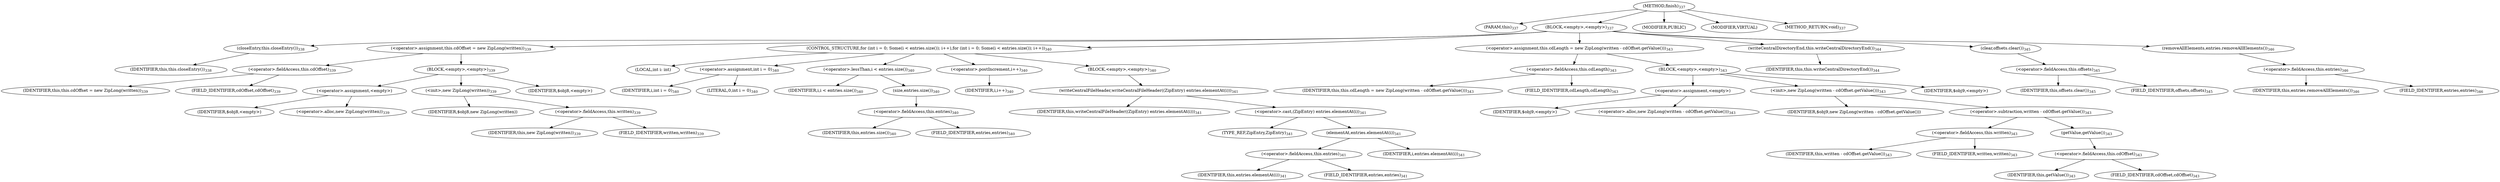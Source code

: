 digraph "finish" {  
"511" [label = <(METHOD,finish)<SUB>337</SUB>> ]
"10" [label = <(PARAM,this)<SUB>337</SUB>> ]
"512" [label = <(BLOCK,&lt;empty&gt;,&lt;empty&gt;)<SUB>337</SUB>> ]
"513" [label = <(closeEntry,this.closeEntry())<SUB>338</SUB>> ]
"9" [label = <(IDENTIFIER,this,this.closeEntry())<SUB>338</SUB>> ]
"514" [label = <(&lt;operator&gt;.assignment,this.cdOffset = new ZipLong(written))<SUB>339</SUB>> ]
"515" [label = <(&lt;operator&gt;.fieldAccess,this.cdOffset)<SUB>339</SUB>> ]
"516" [label = <(IDENTIFIER,this,this.cdOffset = new ZipLong(written))<SUB>339</SUB>> ]
"517" [label = <(FIELD_IDENTIFIER,cdOffset,cdOffset)<SUB>339</SUB>> ]
"518" [label = <(BLOCK,&lt;empty&gt;,&lt;empty&gt;)<SUB>339</SUB>> ]
"519" [label = <(&lt;operator&gt;.assignment,&lt;empty&gt;)> ]
"520" [label = <(IDENTIFIER,$obj8,&lt;empty&gt;)> ]
"521" [label = <(&lt;operator&gt;.alloc,new ZipLong(written))<SUB>339</SUB>> ]
"522" [label = <(&lt;init&gt;,new ZipLong(written))<SUB>339</SUB>> ]
"523" [label = <(IDENTIFIER,$obj8,new ZipLong(written))> ]
"524" [label = <(&lt;operator&gt;.fieldAccess,this.written)<SUB>339</SUB>> ]
"525" [label = <(IDENTIFIER,this,new ZipLong(written))<SUB>339</SUB>> ]
"526" [label = <(FIELD_IDENTIFIER,written,written)<SUB>339</SUB>> ]
"527" [label = <(IDENTIFIER,$obj8,&lt;empty&gt;)> ]
"528" [label = <(CONTROL_STRUCTURE,for (int i = 0; Some(i &lt; entries.size()); i++),for (int i = 0; Some(i &lt; entries.size()); i++))<SUB>340</SUB>> ]
"529" [label = <(LOCAL,int i: int)> ]
"530" [label = <(&lt;operator&gt;.assignment,int i = 0)<SUB>340</SUB>> ]
"531" [label = <(IDENTIFIER,i,int i = 0)<SUB>340</SUB>> ]
"532" [label = <(LITERAL,0,int i = 0)<SUB>340</SUB>> ]
"533" [label = <(&lt;operator&gt;.lessThan,i &lt; entries.size())<SUB>340</SUB>> ]
"534" [label = <(IDENTIFIER,i,i &lt; entries.size())<SUB>340</SUB>> ]
"535" [label = <(size,entries.size())<SUB>340</SUB>> ]
"536" [label = <(&lt;operator&gt;.fieldAccess,this.entries)<SUB>340</SUB>> ]
"537" [label = <(IDENTIFIER,this,entries.size())<SUB>340</SUB>> ]
"538" [label = <(FIELD_IDENTIFIER,entries,entries)<SUB>340</SUB>> ]
"539" [label = <(&lt;operator&gt;.postIncrement,i++)<SUB>340</SUB>> ]
"540" [label = <(IDENTIFIER,i,i++)<SUB>340</SUB>> ]
"541" [label = <(BLOCK,&lt;empty&gt;,&lt;empty&gt;)<SUB>340</SUB>> ]
"542" [label = <(writeCentralFileHeader,writeCentralFileHeader((ZipEntry) entries.elementAt(i)))<SUB>341</SUB>> ]
"11" [label = <(IDENTIFIER,this,writeCentralFileHeader((ZipEntry) entries.elementAt(i)))<SUB>341</SUB>> ]
"543" [label = <(&lt;operator&gt;.cast,(ZipEntry) entries.elementAt(i))<SUB>341</SUB>> ]
"544" [label = <(TYPE_REF,ZipEntry,ZipEntry)<SUB>341</SUB>> ]
"545" [label = <(elementAt,entries.elementAt(i))<SUB>341</SUB>> ]
"546" [label = <(&lt;operator&gt;.fieldAccess,this.entries)<SUB>341</SUB>> ]
"547" [label = <(IDENTIFIER,this,entries.elementAt(i))<SUB>341</SUB>> ]
"548" [label = <(FIELD_IDENTIFIER,entries,entries)<SUB>341</SUB>> ]
"549" [label = <(IDENTIFIER,i,entries.elementAt(i))<SUB>341</SUB>> ]
"550" [label = <(&lt;operator&gt;.assignment,this.cdLength = new ZipLong(written - cdOffset.getValue()))<SUB>343</SUB>> ]
"551" [label = <(&lt;operator&gt;.fieldAccess,this.cdLength)<SUB>343</SUB>> ]
"552" [label = <(IDENTIFIER,this,this.cdLength = new ZipLong(written - cdOffset.getValue()))<SUB>343</SUB>> ]
"553" [label = <(FIELD_IDENTIFIER,cdLength,cdLength)<SUB>343</SUB>> ]
"554" [label = <(BLOCK,&lt;empty&gt;,&lt;empty&gt;)<SUB>343</SUB>> ]
"555" [label = <(&lt;operator&gt;.assignment,&lt;empty&gt;)> ]
"556" [label = <(IDENTIFIER,$obj9,&lt;empty&gt;)> ]
"557" [label = <(&lt;operator&gt;.alloc,new ZipLong(written - cdOffset.getValue()))<SUB>343</SUB>> ]
"558" [label = <(&lt;init&gt;,new ZipLong(written - cdOffset.getValue()))<SUB>343</SUB>> ]
"559" [label = <(IDENTIFIER,$obj9,new ZipLong(written - cdOffset.getValue()))> ]
"560" [label = <(&lt;operator&gt;.subtraction,written - cdOffset.getValue())<SUB>343</SUB>> ]
"561" [label = <(&lt;operator&gt;.fieldAccess,this.written)<SUB>343</SUB>> ]
"562" [label = <(IDENTIFIER,this,written - cdOffset.getValue())<SUB>343</SUB>> ]
"563" [label = <(FIELD_IDENTIFIER,written,written)<SUB>343</SUB>> ]
"564" [label = <(getValue,getValue())<SUB>343</SUB>> ]
"565" [label = <(&lt;operator&gt;.fieldAccess,this.cdOffset)<SUB>343</SUB>> ]
"566" [label = <(IDENTIFIER,this,getValue())<SUB>343</SUB>> ]
"567" [label = <(FIELD_IDENTIFIER,cdOffset,cdOffset)<SUB>343</SUB>> ]
"568" [label = <(IDENTIFIER,$obj9,&lt;empty&gt;)> ]
"569" [label = <(writeCentralDirectoryEnd,this.writeCentralDirectoryEnd())<SUB>344</SUB>> ]
"12" [label = <(IDENTIFIER,this,this.writeCentralDirectoryEnd())<SUB>344</SUB>> ]
"570" [label = <(clear,offsets.clear())<SUB>345</SUB>> ]
"571" [label = <(&lt;operator&gt;.fieldAccess,this.offsets)<SUB>345</SUB>> ]
"572" [label = <(IDENTIFIER,this,offsets.clear())<SUB>345</SUB>> ]
"573" [label = <(FIELD_IDENTIFIER,offsets,offsets)<SUB>345</SUB>> ]
"574" [label = <(removeAllElements,entries.removeAllElements())<SUB>346</SUB>> ]
"575" [label = <(&lt;operator&gt;.fieldAccess,this.entries)<SUB>346</SUB>> ]
"576" [label = <(IDENTIFIER,this,entries.removeAllElements())<SUB>346</SUB>> ]
"577" [label = <(FIELD_IDENTIFIER,entries,entries)<SUB>346</SUB>> ]
"578" [label = <(MODIFIER,PUBLIC)> ]
"579" [label = <(MODIFIER,VIRTUAL)> ]
"580" [label = <(METHOD_RETURN,void)<SUB>337</SUB>> ]
  "511" -> "10" 
  "511" -> "512" 
  "511" -> "578" 
  "511" -> "579" 
  "511" -> "580" 
  "512" -> "513" 
  "512" -> "514" 
  "512" -> "528" 
  "512" -> "550" 
  "512" -> "569" 
  "512" -> "570" 
  "512" -> "574" 
  "513" -> "9" 
  "514" -> "515" 
  "514" -> "518" 
  "515" -> "516" 
  "515" -> "517" 
  "518" -> "519" 
  "518" -> "522" 
  "518" -> "527" 
  "519" -> "520" 
  "519" -> "521" 
  "522" -> "523" 
  "522" -> "524" 
  "524" -> "525" 
  "524" -> "526" 
  "528" -> "529" 
  "528" -> "530" 
  "528" -> "533" 
  "528" -> "539" 
  "528" -> "541" 
  "530" -> "531" 
  "530" -> "532" 
  "533" -> "534" 
  "533" -> "535" 
  "535" -> "536" 
  "536" -> "537" 
  "536" -> "538" 
  "539" -> "540" 
  "541" -> "542" 
  "542" -> "11" 
  "542" -> "543" 
  "543" -> "544" 
  "543" -> "545" 
  "545" -> "546" 
  "545" -> "549" 
  "546" -> "547" 
  "546" -> "548" 
  "550" -> "551" 
  "550" -> "554" 
  "551" -> "552" 
  "551" -> "553" 
  "554" -> "555" 
  "554" -> "558" 
  "554" -> "568" 
  "555" -> "556" 
  "555" -> "557" 
  "558" -> "559" 
  "558" -> "560" 
  "560" -> "561" 
  "560" -> "564" 
  "561" -> "562" 
  "561" -> "563" 
  "564" -> "565" 
  "565" -> "566" 
  "565" -> "567" 
  "569" -> "12" 
  "570" -> "571" 
  "571" -> "572" 
  "571" -> "573" 
  "574" -> "575" 
  "575" -> "576" 
  "575" -> "577" 
}
